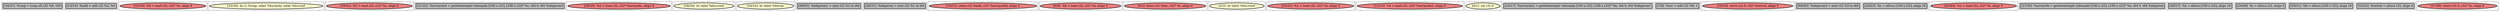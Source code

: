 
digraph G {





subgraph cluster27 {


node117 [penwidth=3.0,fontsize=20,fillcolor=grey,label="[34/37]  %cmp = icmp ult i32 %0, 100",shape=rectangle,style=filled ]



}

subgraph cluster28 {


node118 [penwidth=3.0,fontsize=20,fillcolor=grey,label="[13/14]  %add = add i32 %2, %4",shape=rectangle,style=filled ]



}

subgraph cluster26 {


node116 [penwidth=3.0,fontsize=20,fillcolor=lightcoral,label="[33/38]  %0 = load i32, i32* %i, align 4",shape=ellipse,style=filled ]



}

subgraph cluster29 {


node119 [penwidth=3.0,fontsize=20,fillcolor=lemonchiffon,label="[35/36]  br i1 %cmp, label %for.body, label %for.end",shape=ellipse,style=filled ]



}

subgraph cluster25 {


node115 [penwidth=3.0,fontsize=20,fillcolor=lightcoral,label="[39/42]  %3 = load i32, i32* %i, align 4",shape=ellipse,style=filled ]



}

subgraph cluster24 {


node114 [penwidth=3.0,fontsize=20,fillcolor=grey,label="[21/22]  %arrayidx4 = getelementptr inbounds [100 x i32], [100 x i32]* %c, i64 0, i64 %idxprom3",shape=rectangle,style=filled ]



}

subgraph cluster22 {


node112 [penwidth=3.0,fontsize=20,fillcolor=lightcoral,label="[28/29]  %2 = load i32, i32* %arrayidx, align 4",shape=ellipse,style=filled ]



}

subgraph cluster20 {


node110 [penwidth=3.0,fontsize=20,fillcolor=lemonchiffon,label="[58/59]  br label %for.cond",shape=ellipse,style=filled ]



}

subgraph cluster18 {


node108 [penwidth=3.0,fontsize=20,fillcolor=lemonchiffon,label="[54/55]  br label %for.inc",shape=ellipse,style=filled ]



}

subgraph cluster16 {


node106 [penwidth=3.0,fontsize=20,fillcolor=grey,label="[40/41]  %idxprom1 = zext i32 %3 to i64",shape=rectangle,style=filled ]



}

subgraph cluster17 {


node107 [penwidth=3.0,fontsize=20,fillcolor=grey,label="[26/31]  %idxprom = zext i32 %1 to i64",shape=rectangle,style=filled ]



}

subgraph cluster4 {


node94 [penwidth=3.0,fontsize=20,fillcolor=lightcoral,label="[10/11]  store i32 %add, i32* %arrayidx4, align 4",shape=ellipse,style=filled ]



}

subgraph cluster3 {


node93 [penwidth=3.0,fontsize=20,fillcolor=lightcoral,label="[6/9]  %6 = load i32, i32* %i, align 4",shape=ellipse,style=filled ]



}

subgraph cluster2 {


node92 [penwidth=3.0,fontsize=20,fillcolor=lightcoral,label="[4/5]  store i32 %inc, i32* %i, align 4",shape=ellipse,style=filled ]



}

subgraph cluster1 {


node91 [penwidth=3.0,fontsize=20,fillcolor=lemonchiffon,label="[2/3]  br label %for.cond",shape=ellipse,style=filled ]



}

subgraph cluster12 {


node102 [penwidth=3.0,fontsize=20,fillcolor=lightcoral,label="[25/32]  %1 = load i32, i32* %i, align 4",shape=ellipse,style=filled ]



}

subgraph cluster5 {


node95 [penwidth=3.0,fontsize=20,fillcolor=lightcoral,label="[12/15]  %4 = load i32, i32* %arrayidx2, align 4",shape=ellipse,style=filled ]



}

subgraph cluster0 {


node90 [penwidth=3.0,fontsize=20,fillcolor=lemonchiffon,label="[0/1]  ret i32 0",shape=ellipse,style=filled ]



}

subgraph cluster6 {


node96 [penwidth=3.0,fontsize=20,fillcolor=grey,label="[16/17]  %arrayidx2 = getelementptr inbounds [100 x i32], [100 x i32]* %b, i64 0, i64 %idxprom1",shape=rectangle,style=filled ]



}

subgraph cluster14 {


node104 [penwidth=3.0,fontsize=20,fillcolor=grey,label="[7/8]  %inc = add i32 %6, 1",shape=rectangle,style=filled ]



}

subgraph cluster7 {


node97 [penwidth=3.0,fontsize=20,fillcolor=lightcoral,label="[18/19]  store i32 0, i32* %retval, align 4",shape=ellipse,style=filled ]



}

subgraph cluster23 {


node113 [penwidth=3.0,fontsize=20,fillcolor=grey,label="[44/45]  %idxprom3 = zext i32 %5 to i64",shape=rectangle,style=filled ]



}

subgraph cluster8 {


node98 [penwidth=3.0,fontsize=20,fillcolor=grey,label="[20/23]  %c = alloca [100 x i32], align 16",shape=rectangle,style=filled ]



}

subgraph cluster21 {


node111 [penwidth=3.0,fontsize=20,fillcolor=lightcoral,label="[43/46]  %5 = load i32, i32* %i, align 4",shape=ellipse,style=filled ]



}

subgraph cluster9 {


node99 [penwidth=3.0,fontsize=20,fillcolor=grey,label="[27/30]  %arrayidx = getelementptr inbounds [100 x i32], [100 x i32]* %a, i64 0, i64 %idxprom",shape=rectangle,style=filled ]



}

subgraph cluster19 {


node109 [penwidth=3.0,fontsize=20,fillcolor=grey,label="[56/57]  %a = alloca [100 x i32], align 16",shape=rectangle,style=filled ]



}

subgraph cluster10 {


node100 [penwidth=3.0,fontsize=20,fillcolor=grey,label="[24/49]  %i = alloca i32, align 4",shape=rectangle,style=filled ]



}

subgraph cluster11 {


node101 [penwidth=3.0,fontsize=20,fillcolor=grey,label="[50/51]  %b = alloca [100 x i32], align 16",shape=rectangle,style=filled ]



}

subgraph cluster13 {


node103 [penwidth=3.0,fontsize=20,fillcolor=grey,label="[52/53]  %retval = alloca i32, align 4",shape=rectangle,style=filled ]



}

subgraph cluster15 {


node105 [penwidth=3.0,fontsize=20,fillcolor=lightcoral,label="[47/48]  store i32 0, i32* %i, align 4",shape=ellipse,style=filled ]



}

}
